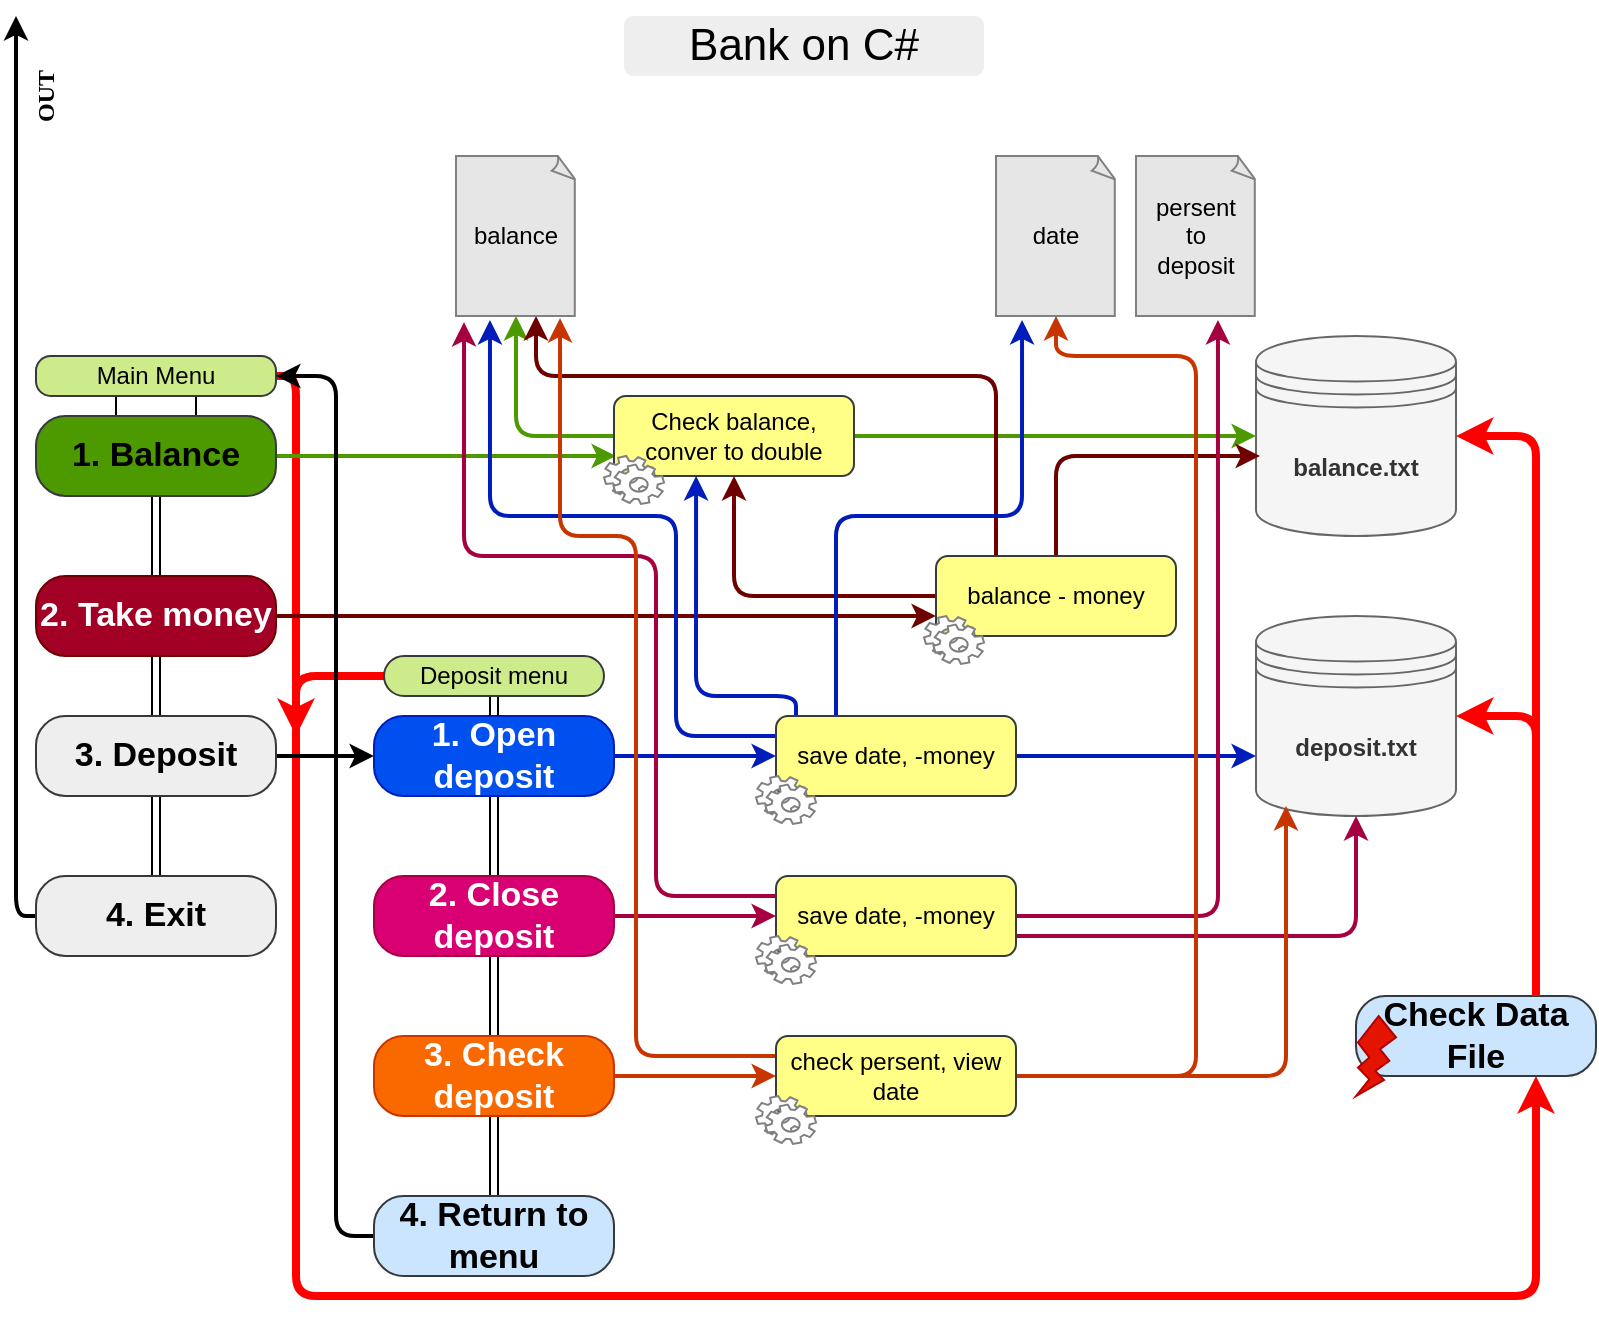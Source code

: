 <mxfile version="13.7.9" type="device"><diagram id="JnbjkiUutTowKNU_MYiC" name="Страница 1"><mxGraphModel dx="1086" dy="626" grid="1" gridSize="10" guides="1" tooltips="1" connect="1" arrows="1" fold="1" page="1" pageScale="1" pageWidth="827" pageHeight="1169" background="#FFFFFF" math="0" shadow="0"><root><mxCell id="0"/><mxCell id="1" parent="0"/><mxCell id="SeJ7ePCFr1LS5Wsz2EWt-1" value="&lt;font style=&quot;font-size: 22px&quot;&gt;Bank on C#&lt;/font&gt;" style="text;html=1;fillColor=#eeeeee;align=center;verticalAlign=middle;whiteSpace=wrap;resizeWidth=0;resizable=1;rounded=1;" parent="1" vertex="1"><mxGeometry x="324" y="10" width="180" height="30" as="geometry"/></mxCell><mxCell id="SeJ7ePCFr1LS5Wsz2EWt-7" style="edgeStyle=orthogonalEdgeStyle;shape=link;orthogonalLoop=1;jettySize=auto;html=1;width=40;" parent="1" source="SeJ7ePCFr1LS5Wsz2EWt-5" edge="1"><mxGeometry relative="1" as="geometry"><mxPoint x="90" y="240" as="targetPoint"/></mxGeometry></mxCell><mxCell id="BPeXn7dDIFRdm9jGsuSo-7" style="edgeStyle=orthogonalEdgeStyle;rounded=1;orthogonalLoop=1;jettySize=auto;html=1;strokeColor=#FF0000;strokeWidth=4;" edge="1" parent="1" source="SeJ7ePCFr1LS5Wsz2EWt-5"><mxGeometry relative="1" as="geometry"><mxPoint x="780" y="540" as="targetPoint"/><Array as="points"><mxPoint x="160" y="190"/><mxPoint x="160" y="650"/><mxPoint x="780" y="650"/></Array></mxGeometry></mxCell><mxCell id="SeJ7ePCFr1LS5Wsz2EWt-5" value="Main Menu" style="shape=ext;html=1;whiteSpace=wrap;arcSize=37;fillColor=#cdeb8b;strokeWidth=1;strokeColor=#36393d;rounded=1;" parent="1" vertex="1"><mxGeometry x="30" y="180" width="120" height="20" as="geometry"/></mxCell><mxCell id="SeJ7ePCFr1LS5Wsz2EWt-9" style="edgeStyle=orthogonalEdgeStyle;orthogonalLoop=1;jettySize=auto;html=1;fillColor=#cdeb8b;strokeWidth=2;strokeColor=#4D9900;" parent="1" source="SeJ7ePCFr1LS5Wsz2EWt-8" edge="1"><mxGeometry relative="1" as="geometry"><mxPoint x="320" y="230" as="targetPoint"/></mxGeometry></mxCell><mxCell id="SeJ7ePCFr1LS5Wsz2EWt-27" style="edgeStyle=orthogonalEdgeStyle;orthogonalLoop=1;jettySize=auto;html=1;shape=link;" parent="1" source="SeJ7ePCFr1LS5Wsz2EWt-8" target="SeJ7ePCFr1LS5Wsz2EWt-10" edge="1"><mxGeometry relative="1" as="geometry"/></mxCell><mxCell id="SeJ7ePCFr1LS5Wsz2EWt-8" value="&lt;b&gt;&lt;font style=&quot;font-size: 17px&quot;&gt;1. Balance&lt;/font&gt;&lt;/b&gt;" style="shape=ext;html=1;whiteSpace=wrap;arcSize=37;strokeWidth=1;strokeColor=#36393d;fillColor=#4D9900;rounded=1;" parent="1" vertex="1"><mxGeometry x="30" y="210" width="120" height="40" as="geometry"/></mxCell><mxCell id="SeJ7ePCFr1LS5Wsz2EWt-23" style="edgeStyle=orthogonalEdgeStyle;orthogonalLoop=1;jettySize=auto;html=1;entryX=0;entryY=0.75;entryDx=0;entryDy=0;strokeWidth=2;strokeColor=#6F0000;fillColor=#a20025;" parent="1" source="SeJ7ePCFr1LS5Wsz2EWt-10" target="SeJ7ePCFr1LS5Wsz2EWt-36" edge="1"><mxGeometry relative="1" as="geometry"><mxPoint x="470" y="310" as="targetPoint"/></mxGeometry></mxCell><mxCell id="SeJ7ePCFr1LS5Wsz2EWt-28" style="edgeStyle=orthogonalEdgeStyle;shape=link;orthogonalLoop=1;jettySize=auto;html=1;entryX=0.5;entryY=0;entryDx=0;entryDy=0;" parent="1" source="SeJ7ePCFr1LS5Wsz2EWt-10" target="SeJ7ePCFr1LS5Wsz2EWt-11" edge="1"><mxGeometry relative="1" as="geometry"/></mxCell><mxCell id="SeJ7ePCFr1LS5Wsz2EWt-10" value="&lt;b&gt;&lt;font style=&quot;font-size: 17px&quot;&gt;2. Take money&lt;/font&gt;&lt;/b&gt;" style="shape=ext;html=1;whiteSpace=wrap;arcSize=37;strokeWidth=1;strokeColor=#6F0000;fillColor=#a20025;fontColor=#ffffff;rounded=1;" parent="1" vertex="1"><mxGeometry x="30" y="290" width="120" height="40" as="geometry"/></mxCell><mxCell id="SeJ7ePCFr1LS5Wsz2EWt-19" style="edgeStyle=orthogonalEdgeStyle;orthogonalLoop=1;jettySize=auto;html=1;entryX=0;entryY=0.5;entryDx=0;entryDy=0;strokeWidth=2;" parent="1" source="SeJ7ePCFr1LS5Wsz2EWt-11" target="SeJ7ePCFr1LS5Wsz2EWt-18" edge="1"><mxGeometry relative="1" as="geometry"/></mxCell><mxCell id="SeJ7ePCFr1LS5Wsz2EWt-29" style="edgeStyle=orthogonalEdgeStyle;shape=link;orthogonalLoop=1;jettySize=auto;html=1;" parent="1" source="SeJ7ePCFr1LS5Wsz2EWt-11" target="SeJ7ePCFr1LS5Wsz2EWt-12" edge="1"><mxGeometry relative="1" as="geometry"/></mxCell><mxCell id="SeJ7ePCFr1LS5Wsz2EWt-11" value="&lt;b&gt;&lt;font style=&quot;font-size: 17px&quot;&gt;3. Deposit&lt;/font&gt;&lt;/b&gt;" style="shape=ext;html=1;whiteSpace=wrap;arcSize=37;fillColor=#eeeeee;strokeWidth=1;strokeColor=#36393d;rounded=1;" parent="1" vertex="1"><mxGeometry x="30" y="360" width="120" height="40" as="geometry"/></mxCell><mxCell id="SeJ7ePCFr1LS5Wsz2EWt-13" style="edgeStyle=orthogonalEdgeStyle;orthogonalLoop=1;jettySize=auto;html=1;strokeWidth=2;" parent="1" source="SeJ7ePCFr1LS5Wsz2EWt-12" edge="1"><mxGeometry relative="1" as="geometry"><mxPoint x="20" y="10" as="targetPoint"/><Array as="points"><mxPoint x="20" y="460"/></Array></mxGeometry></mxCell><mxCell id="SeJ7ePCFr1LS5Wsz2EWt-12" value="&lt;b&gt;&lt;font style=&quot;font-size: 17px&quot;&gt;4. Exit&lt;/font&gt;&lt;/b&gt;" style="shape=ext;html=1;whiteSpace=wrap;arcSize=37;fillColor=#eeeeee;strokeWidth=1;strokeColor=#36393d;rounded=1;" parent="1" vertex="1"><mxGeometry x="30" y="440" width="120" height="40" as="geometry"/></mxCell><mxCell id="SeJ7ePCFr1LS5Wsz2EWt-16" value="&lt;b&gt;balance.txt&lt;/b&gt;" style="shape=datastore;whiteSpace=wrap;html=1;strokeColor=#666666;strokeWidth=1;fillColor=#f5f5f5;fontColor=#333333;rounded=1;" parent="1" vertex="1"><mxGeometry x="640" y="170" width="100" height="100" as="geometry"/></mxCell><mxCell id="SeJ7ePCFr1LS5Wsz2EWt-17" value="&lt;b&gt;deposit.txt&lt;/b&gt;" style="shape=datastore;whiteSpace=wrap;html=1;strokeColor=#666666;strokeWidth=1;fillColor=#f5f5f5;fontColor=#333333;rounded=1;" parent="1" vertex="1"><mxGeometry x="640" y="310" width="100" height="100" as="geometry"/></mxCell><mxCell id="SeJ7ePCFr1LS5Wsz2EWt-40" style="edgeStyle=orthogonalEdgeStyle;orthogonalLoop=1;jettySize=auto;html=1;entryX=0.5;entryY=0;entryDx=0;entryDy=0;shape=link;" parent="1" source="SeJ7ePCFr1LS5Wsz2EWt-18" target="SeJ7ePCFr1LS5Wsz2EWt-30" edge="1"><mxGeometry relative="1" as="geometry"/></mxCell><mxCell id="SeJ7ePCFr1LS5Wsz2EWt-47" style="edgeStyle=orthogonalEdgeStyle;orthogonalLoop=1;jettySize=auto;html=1;entryX=0;entryY=0.5;entryDx=0;entryDy=0;strokeColor=#001DBC;strokeWidth=2;fillColor=#0050ef;" parent="1" source="SeJ7ePCFr1LS5Wsz2EWt-18" target="SeJ7ePCFr1LS5Wsz2EWt-45" edge="1"><mxGeometry relative="1" as="geometry"/></mxCell><mxCell id="SeJ7ePCFr1LS5Wsz2EWt-18" value="&lt;b&gt;&lt;font style=&quot;font-size: 17px&quot;&gt;1. Open deposit&lt;/font&gt;&lt;/b&gt;" style="shape=ext;html=1;whiteSpace=wrap;arcSize=37;fillColor=#0050ef;strokeWidth=1;strokeColor=#001DBC;fontColor=#ffffff;rounded=1;" parent="1" vertex="1"><mxGeometry x="199" y="360" width="120" height="40" as="geometry"/></mxCell><mxCell id="SeJ7ePCFr1LS5Wsz2EWt-22" style="edgeStyle=orthogonalEdgeStyle;orthogonalLoop=1;jettySize=auto;html=1;shape=link;" parent="1" source="SeJ7ePCFr1LS5Wsz2EWt-21" target="SeJ7ePCFr1LS5Wsz2EWt-18" edge="1"><mxGeometry relative="1" as="geometry"/></mxCell><mxCell id="BPeXn7dDIFRdm9jGsuSo-8" style="edgeStyle=orthogonalEdgeStyle;rounded=1;orthogonalLoop=1;jettySize=auto;html=1;strokeColor=#FF0000;strokeWidth=4;" edge="1" parent="1" source="SeJ7ePCFr1LS5Wsz2EWt-21"><mxGeometry relative="1" as="geometry"><mxPoint x="160" y="370" as="targetPoint"/><Array as="points"><mxPoint x="160" y="340"/></Array></mxGeometry></mxCell><mxCell id="SeJ7ePCFr1LS5Wsz2EWt-21" value="&lt;font style=&quot;font-size: 12px&quot;&gt;Deposit menu&lt;/font&gt;" style="text;html=1;fillColor=#cdeb8b;align=center;verticalAlign=middle;whiteSpace=wrap;resizeWidth=0;resizable=1;glass=0;arcSize=50;strokeColor=#36393d;rounded=1;" parent="1" vertex="1"><mxGeometry x="204" y="330" width="110" height="20" as="geometry"/></mxCell><mxCell id="SeJ7ePCFr1LS5Wsz2EWt-32" style="edgeStyle=orthogonalEdgeStyle;orthogonalLoop=1;jettySize=auto;html=1;entryX=0;entryY=0.5;entryDx=0;entryDy=0;strokeWidth=2;strokeColor=#4D9900;" parent="1" source="SeJ7ePCFr1LS5Wsz2EWt-24" target="SeJ7ePCFr1LS5Wsz2EWt-16" edge="1"><mxGeometry relative="1" as="geometry"><mxPoint x="630" y="230" as="targetPoint"/></mxGeometry></mxCell><mxCell id="SeJ7ePCFr1LS5Wsz2EWt-52" style="edgeStyle=orthogonalEdgeStyle;orthogonalLoop=1;jettySize=auto;html=1;entryX=0.5;entryY=1;entryDx=0;entryDy=0;entryPerimeter=0;strokeColor=#4D9900;strokeWidth=2;" parent="1" source="SeJ7ePCFr1LS5Wsz2EWt-24" target="SeJ7ePCFr1LS5Wsz2EWt-51" edge="1"><mxGeometry relative="1" as="geometry"/></mxCell><mxCell id="SeJ7ePCFr1LS5Wsz2EWt-24" value="Check balance,&lt;br&gt;conver to double" style="shape=ext;html=1;whiteSpace=wrap;glass=0;strokeColor=#36393d;strokeWidth=1;fillColor=#ffff88;rounded=1;" parent="1" vertex="1"><mxGeometry x="319" y="200" width="120" height="40" as="geometry"/></mxCell><mxCell id="SeJ7ePCFr1LS5Wsz2EWt-26" value="" style="shape=mxgraph.bpmn.service_task;html=1;outlineConnect=0;glass=0;strokeColor=#808080;strokeWidth=1;gradientColor=none;rounded=1;" parent="1" vertex="1"><mxGeometry x="314" y="230" width="30" height="24" as="geometry"/></mxCell><mxCell id="SeJ7ePCFr1LS5Wsz2EWt-41" style="edgeStyle=orthogonalEdgeStyle;orthogonalLoop=1;jettySize=auto;html=1;entryX=0.5;entryY=0;entryDx=0;entryDy=0;shape=link;" parent="1" source="SeJ7ePCFr1LS5Wsz2EWt-30" target="SeJ7ePCFr1LS5Wsz2EWt-31" edge="1"><mxGeometry relative="1" as="geometry"/></mxCell><mxCell id="SeJ7ePCFr1LS5Wsz2EWt-69" style="edgeStyle=orthogonalEdgeStyle;orthogonalLoop=1;jettySize=auto;html=1;entryX=0;entryY=0.5;entryDx=0;entryDy=0;strokeColor=#A50040;strokeWidth=2;fillColor=#d80073;" parent="1" source="SeJ7ePCFr1LS5Wsz2EWt-30" target="SeJ7ePCFr1LS5Wsz2EWt-59" edge="1"><mxGeometry relative="1" as="geometry"/></mxCell><mxCell id="SeJ7ePCFr1LS5Wsz2EWt-30" value="&lt;b&gt;&lt;font style=&quot;font-size: 17px&quot;&gt;2. Close deposit&lt;/font&gt;&lt;/b&gt;" style="shape=ext;html=1;whiteSpace=wrap;arcSize=37;strokeWidth=1;strokeColor=#A50040;fontColor=#ffffff;fillColor=#d80073;rounded=1;" parent="1" vertex="1"><mxGeometry x="199" y="440" width="120" height="40" as="geometry"/></mxCell><mxCell id="SeJ7ePCFr1LS5Wsz2EWt-43" style="edgeStyle=orthogonalEdgeStyle;shape=link;orthogonalLoop=1;jettySize=auto;html=1;entryX=0.5;entryY=0;entryDx=0;entryDy=0;" parent="1" source="SeJ7ePCFr1LS5Wsz2EWt-31" target="SeJ7ePCFr1LS5Wsz2EWt-42" edge="1"><mxGeometry relative="1" as="geometry"/></mxCell><mxCell id="SeJ7ePCFr1LS5Wsz2EWt-63" style="edgeStyle=orthogonalEdgeStyle;orthogonalLoop=1;jettySize=auto;html=1;entryX=0;entryY=0.5;entryDx=0;entryDy=0;strokeColor=#C73500;strokeWidth=2;fillColor=#fa6800;" parent="1" source="SeJ7ePCFr1LS5Wsz2EWt-31" target="SeJ7ePCFr1LS5Wsz2EWt-61" edge="1"><mxGeometry relative="1" as="geometry"/></mxCell><mxCell id="SeJ7ePCFr1LS5Wsz2EWt-31" value="&lt;b&gt;&lt;font style=&quot;font-size: 17px&quot;&gt;3. Check deposit&lt;/font&gt;&lt;/b&gt;" style="shape=ext;html=1;whiteSpace=wrap;arcSize=37;fillColor=#fa6800;strokeWidth=1;strokeColor=#C73500;fontColor=#ffffff;rounded=1;" parent="1" vertex="1"><mxGeometry x="199" y="520" width="120" height="40" as="geometry"/></mxCell><mxCell id="SeJ7ePCFr1LS5Wsz2EWt-38" style="edgeStyle=orthogonalEdgeStyle;orthogonalLoop=1;jettySize=auto;html=1;strokeWidth=2;strokeColor=#6F0000;fillColor=#a20025;" parent="1" source="SeJ7ePCFr1LS5Wsz2EWt-36" target="SeJ7ePCFr1LS5Wsz2EWt-24" edge="1"><mxGeometry relative="1" as="geometry"/></mxCell><mxCell id="SeJ7ePCFr1LS5Wsz2EWt-39" style="edgeStyle=orthogonalEdgeStyle;orthogonalLoop=1;jettySize=auto;html=1;strokeWidth=2;strokeColor=#6F0000;entryX=0.02;entryY=0.6;entryDx=0;entryDy=0;entryPerimeter=0;fillColor=#a20025;" parent="1" source="SeJ7ePCFr1LS5Wsz2EWt-36" target="SeJ7ePCFr1LS5Wsz2EWt-16" edge="1"><mxGeometry relative="1" as="geometry"><mxPoint x="620" y="230" as="targetPoint"/><Array as="points"><mxPoint x="540" y="230"/></Array></mxGeometry></mxCell><mxCell id="SeJ7ePCFr1LS5Wsz2EWt-54" style="edgeStyle=orthogonalEdgeStyle;orthogonalLoop=1;jettySize=auto;html=1;exitX=0.25;exitY=0;exitDx=0;exitDy=0;strokeWidth=2;strokeColor=#6F0000;fillColor=#a20025;" parent="1" source="SeJ7ePCFr1LS5Wsz2EWt-36" edge="1"><mxGeometry relative="1" as="geometry"><mxPoint x="280" y="160" as="targetPoint"/><Array as="points"><mxPoint x="510" y="190"/><mxPoint x="280" y="190"/><mxPoint x="280" y="161"/></Array></mxGeometry></mxCell><mxCell id="SeJ7ePCFr1LS5Wsz2EWt-36" value="balance - money" style="shape=ext;html=1;whiteSpace=wrap;glass=0;strokeWidth=1;fillColor=#ffff88;strokeColor=#36393d;rounded=1;" parent="1" vertex="1"><mxGeometry x="480" y="280" width="120" height="40" as="geometry"/></mxCell><mxCell id="SeJ7ePCFr1LS5Wsz2EWt-37" value="" style="shape=mxgraph.bpmn.service_task;html=1;outlineConnect=0;glass=0;strokeColor=#808080;strokeWidth=1;gradientColor=none;rounded=1;" parent="1" vertex="1"><mxGeometry x="474" y="310" width="30" height="24" as="geometry"/></mxCell><mxCell id="SeJ7ePCFr1LS5Wsz2EWt-44" style="edgeStyle=orthogonalEdgeStyle;orthogonalLoop=1;jettySize=auto;html=1;entryX=1;entryY=0.5;entryDx=0;entryDy=0;strokeWidth=2;" parent="1" source="SeJ7ePCFr1LS5Wsz2EWt-42" target="SeJ7ePCFr1LS5Wsz2EWt-5" edge="1"><mxGeometry relative="1" as="geometry"><Array as="points"><mxPoint x="180" y="620"/><mxPoint x="180" y="190"/></Array></mxGeometry></mxCell><mxCell id="SeJ7ePCFr1LS5Wsz2EWt-42" value="&lt;b&gt;&lt;font style=&quot;font-size: 17px&quot;&gt;4. Return to menu&lt;/font&gt;&lt;/b&gt;" style="shape=ext;html=1;whiteSpace=wrap;arcSize=37;fillColor=#cce5ff;strokeWidth=1;strokeColor=#36393d;rounded=1;" parent="1" vertex="1"><mxGeometry x="199" y="600" width="120" height="40" as="geometry"/></mxCell><mxCell id="SeJ7ePCFr1LS5Wsz2EWt-49" style="edgeStyle=orthogonalEdgeStyle;orthogonalLoop=1;jettySize=auto;html=1;entryX=0;entryY=0.7;entryDx=0;entryDy=0;strokeWidth=2;fillColor=#0050ef;strokeColor=#001DBC;" parent="1" source="SeJ7ePCFr1LS5Wsz2EWt-45" target="SeJ7ePCFr1LS5Wsz2EWt-17" edge="1"><mxGeometry relative="1" as="geometry"/></mxCell><mxCell id="SeJ7ePCFr1LS5Wsz2EWt-50" style="edgeStyle=orthogonalEdgeStyle;orthogonalLoop=1;jettySize=auto;html=1;entryX=0.342;entryY=1;entryDx=0;entryDy=0;entryPerimeter=0;fillColor=#0050ef;strokeColor=#001DBC;strokeWidth=2;" parent="1" source="SeJ7ePCFr1LS5Wsz2EWt-45" target="SeJ7ePCFr1LS5Wsz2EWt-24" edge="1"><mxGeometry relative="1" as="geometry"><Array as="points"><mxPoint x="410" y="350"/><mxPoint x="360" y="350"/></Array></mxGeometry></mxCell><mxCell id="SeJ7ePCFr1LS5Wsz2EWt-57" style="edgeStyle=orthogonalEdgeStyle;orthogonalLoop=1;jettySize=auto;html=1;exitX=0;exitY=0.25;exitDx=0;exitDy=0;entryX=0.283;entryY=1.025;entryDx=0;entryDy=0;entryPerimeter=0;strokeColor=#001DBC;strokeWidth=2;fillColor=#0050ef;" parent="1" source="SeJ7ePCFr1LS5Wsz2EWt-45" target="SeJ7ePCFr1LS5Wsz2EWt-51" edge="1"><mxGeometry relative="1" as="geometry"><Array as="points"><mxPoint x="350" y="370"/><mxPoint x="350" y="260"/><mxPoint x="257" y="260"/></Array></mxGeometry></mxCell><mxCell id="SeJ7ePCFr1LS5Wsz2EWt-65" style="edgeStyle=orthogonalEdgeStyle;orthogonalLoop=1;jettySize=auto;html=1;exitX=0.25;exitY=0;exitDx=0;exitDy=0;entryX=0.217;entryY=1.025;entryDx=0;entryDy=0;entryPerimeter=0;strokeColor=#001DBC;strokeWidth=2;fillColor=#0050ef;" parent="1" source="SeJ7ePCFr1LS5Wsz2EWt-45" target="SeJ7ePCFr1LS5Wsz2EWt-64" edge="1"><mxGeometry relative="1" as="geometry"/></mxCell><mxCell id="SeJ7ePCFr1LS5Wsz2EWt-45" value="save date, -money" style="shape=ext;html=1;whiteSpace=wrap;glass=0;strokeWidth=1;fillColor=#ffff88;strokeColor=#36393d;rounded=1;" parent="1" vertex="1"><mxGeometry x="400" y="360" width="120" height="40" as="geometry"/></mxCell><mxCell id="SeJ7ePCFr1LS5Wsz2EWt-46" value="" style="shape=mxgraph.bpmn.service_task;html=1;outlineConnect=0;glass=0;strokeColor=#808080;strokeWidth=1;gradientColor=none;rounded=1;" parent="1" vertex="1"><mxGeometry x="390" y="390" width="30" height="24" as="geometry"/></mxCell><mxCell id="SeJ7ePCFr1LS5Wsz2EWt-51" value="balance" style="whiteSpace=wrap;html=1;shape=mxgraph.basic.document;glass=0;strokeColor=#808080;strokeWidth=1;fillColor=#E6E6E6;gradientColor=none;rounded=1;" parent="1" vertex="1"><mxGeometry x="240" y="80" width="60" height="80" as="geometry"/></mxCell><mxCell id="SeJ7ePCFr1LS5Wsz2EWt-56" value="persent&lt;br&gt;to&lt;br&gt;deposit" style="whiteSpace=wrap;html=1;shape=mxgraph.basic.document;glass=0;strokeColor=#808080;strokeWidth=1;fillColor=#E6E6E6;gradientColor=none;rounded=1;" parent="1" vertex="1"><mxGeometry x="580" y="80" width="60" height="80" as="geometry"/></mxCell><mxCell id="SeJ7ePCFr1LS5Wsz2EWt-70" style="edgeStyle=orthogonalEdgeStyle;orthogonalLoop=1;jettySize=auto;html=1;exitX=0;exitY=0.25;exitDx=0;exitDy=0;entryX=0.067;entryY=1.038;entryDx=0;entryDy=0;entryPerimeter=0;strokeColor=#A50040;strokeWidth=2;fillColor=#d80073;" parent="1" source="SeJ7ePCFr1LS5Wsz2EWt-59" target="SeJ7ePCFr1LS5Wsz2EWt-51" edge="1"><mxGeometry relative="1" as="geometry"><Array as="points"><mxPoint x="340" y="450"/><mxPoint x="340" y="280"/><mxPoint x="244" y="280"/></Array></mxGeometry></mxCell><mxCell id="SeJ7ePCFr1LS5Wsz2EWt-73" style="edgeStyle=orthogonalEdgeStyle;orthogonalLoop=1;jettySize=auto;html=1;exitX=1;exitY=0.5;exitDx=0;exitDy=0;entryX=0.683;entryY=1.025;entryDx=0;entryDy=0;entryPerimeter=0;strokeColor=#A50040;strokeWidth=2;fillColor=#d80073;" parent="1" source="SeJ7ePCFr1LS5Wsz2EWt-59" target="SeJ7ePCFr1LS5Wsz2EWt-56" edge="1"><mxGeometry relative="1" as="geometry"><Array as="points"><mxPoint x="621" y="460"/></Array></mxGeometry></mxCell><mxCell id="SeJ7ePCFr1LS5Wsz2EWt-74" style="edgeStyle=orthogonalEdgeStyle;orthogonalLoop=1;jettySize=auto;html=1;exitX=1;exitY=0.75;exitDx=0;exitDy=0;strokeColor=#A50040;strokeWidth=2;fillColor=#d80073;" parent="1" source="SeJ7ePCFr1LS5Wsz2EWt-59" target="SeJ7ePCFr1LS5Wsz2EWt-17" edge="1"><mxGeometry relative="1" as="geometry"><Array as="points"><mxPoint x="690" y="470"/></Array></mxGeometry></mxCell><mxCell id="SeJ7ePCFr1LS5Wsz2EWt-59" value="save date, -money" style="shape=ext;html=1;whiteSpace=wrap;glass=0;strokeWidth=1;fillColor=#ffff88;strokeColor=#36393d;rounded=1;" parent="1" vertex="1"><mxGeometry x="400" y="440" width="120" height="40" as="geometry"/></mxCell><mxCell id="SeJ7ePCFr1LS5Wsz2EWt-60" value="" style="shape=mxgraph.bpmn.service_task;html=1;outlineConnect=0;glass=0;strokeColor=#808080;strokeWidth=1;gradientColor=none;rounded=1;" parent="1" vertex="1"><mxGeometry x="390" y="470" width="30" height="24" as="geometry"/></mxCell><mxCell id="SeJ7ePCFr1LS5Wsz2EWt-66" style="edgeStyle=orthogonalEdgeStyle;orthogonalLoop=1;jettySize=auto;html=1;strokeColor=#C73500;strokeWidth=2;entryX=0.5;entryY=1;entryDx=0;entryDy=0;entryPerimeter=0;fillColor=#fa6800;" parent="1" source="SeJ7ePCFr1LS5Wsz2EWt-61" target="SeJ7ePCFr1LS5Wsz2EWt-64" edge="1"><mxGeometry relative="1" as="geometry"><mxPoint x="540" y="170" as="targetPoint"/><Array as="points"><mxPoint x="610" y="540"/><mxPoint x="610" y="180"/><mxPoint x="540" y="180"/></Array></mxGeometry></mxCell><mxCell id="SeJ7ePCFr1LS5Wsz2EWt-67" style="edgeStyle=orthogonalEdgeStyle;orthogonalLoop=1;jettySize=auto;html=1;entryX=0.15;entryY=0.95;entryDx=0;entryDy=0;entryPerimeter=0;strokeColor=#C73500;strokeWidth=2;fillColor=#fa6800;" parent="1" source="SeJ7ePCFr1LS5Wsz2EWt-61" target="SeJ7ePCFr1LS5Wsz2EWt-17" edge="1"><mxGeometry relative="1" as="geometry"/></mxCell><mxCell id="SeJ7ePCFr1LS5Wsz2EWt-68" style="edgeStyle=orthogonalEdgeStyle;orthogonalLoop=1;jettySize=auto;html=1;exitX=0;exitY=0.25;exitDx=0;exitDy=0;entryX=0.867;entryY=1.013;entryDx=0;entryDy=0;entryPerimeter=0;strokeColor=#C73500;strokeWidth=2;fillColor=#fa6800;" parent="1" source="SeJ7ePCFr1LS5Wsz2EWt-61" target="SeJ7ePCFr1LS5Wsz2EWt-51" edge="1"><mxGeometry relative="1" as="geometry"><Array as="points"><mxPoint x="330" y="530"/><mxPoint x="330" y="270"/><mxPoint x="292" y="270"/></Array></mxGeometry></mxCell><mxCell id="SeJ7ePCFr1LS5Wsz2EWt-61" value="check persent, view date" style="shape=ext;html=1;whiteSpace=wrap;glass=0;strokeWidth=1;fillColor=#ffff88;strokeColor=#36393d;rounded=1;" parent="1" vertex="1"><mxGeometry x="400" y="520" width="120" height="40" as="geometry"/></mxCell><mxCell id="SeJ7ePCFr1LS5Wsz2EWt-62" value="" style="shape=mxgraph.bpmn.service_task;html=1;outlineConnect=0;glass=0;strokeColor=#808080;strokeWidth=1;gradientColor=none;rounded=1;" parent="1" vertex="1"><mxGeometry x="390" y="550" width="30" height="24" as="geometry"/></mxCell><mxCell id="SeJ7ePCFr1LS5Wsz2EWt-64" value="date" style="whiteSpace=wrap;html=1;shape=mxgraph.basic.document;glass=0;strokeColor=#808080;strokeWidth=1;fillColor=#E6E6E6;gradientColor=none;rounded=1;" parent="1" vertex="1"><mxGeometry x="510" y="80" width="60" height="80" as="geometry"/></mxCell><mxCell id="BPeXn7dDIFRdm9jGsuSo-4" value="" style="group" vertex="1" connectable="0" parent="1"><mxGeometry x="690" y="500" width="120" height="50" as="geometry"/></mxCell><mxCell id="BPeXn7dDIFRdm9jGsuSo-3" value="&lt;b&gt;&lt;font style=&quot;font-size: 17px&quot;&gt;Check Data&lt;br&gt;File&lt;br&gt;&lt;/font&gt;&lt;/b&gt;" style="shape=ext;html=1;whiteSpace=wrap;arcSize=37;fillColor=#cce5ff;strokeWidth=1;strokeColor=#36393d;rounded=1;" vertex="1" parent="BPeXn7dDIFRdm9jGsuSo-4"><mxGeometry width="120" height="40" as="geometry"/></mxCell><mxCell id="BPeXn7dDIFRdm9jGsuSo-2" value="" style="verticalLabelPosition=bottom;verticalAlign=top;html=1;shape=mxgraph.basic.flash;fillColor=#e51400;strokeColor=#B20000;fontColor=#ffffff;" vertex="1" parent="BPeXn7dDIFRdm9jGsuSo-4"><mxGeometry y="10" width="20" height="40" as="geometry"/></mxCell><mxCell id="BPeXn7dDIFRdm9jGsuSo-5" style="edgeStyle=orthogonalEdgeStyle;rounded=1;orthogonalLoop=1;jettySize=auto;html=1;entryX=1;entryY=0.5;entryDx=0;entryDy=0;strokeWidth=4;strokeColor=#FF0000;" edge="1" parent="1" source="BPeXn7dDIFRdm9jGsuSo-3" target="SeJ7ePCFr1LS5Wsz2EWt-17"><mxGeometry relative="1" as="geometry"><mxPoint x="780" y="360" as="targetPoint"/><Array as="points"><mxPoint x="780" y="360"/></Array></mxGeometry></mxCell><mxCell id="BPeXn7dDIFRdm9jGsuSo-6" style="edgeStyle=orthogonalEdgeStyle;rounded=1;orthogonalLoop=1;jettySize=auto;html=1;strokeColor=#FF0000;strokeWidth=4;entryX=1;entryY=0.5;entryDx=0;entryDy=0;" edge="1" parent="1" source="BPeXn7dDIFRdm9jGsuSo-3" target="SeJ7ePCFr1LS5Wsz2EWt-16"><mxGeometry relative="1" as="geometry"><mxPoint x="780" y="220" as="targetPoint"/><Array as="points"><mxPoint x="780" y="220"/></Array></mxGeometry></mxCell><mxCell id="BPeXn7dDIFRdm9jGsuSo-9" value="&lt;b&gt;&lt;font face=&quot;Tahoma&quot;&gt;OUT&lt;/font&gt;&lt;/b&gt;" style="text;html=1;strokeColor=none;fillColor=none;align=center;verticalAlign=middle;whiteSpace=wrap;rounded=0;rotation=-90;strokeWidth=1;" vertex="1" parent="1"><mxGeometry x="10" y="40" width="50" height="20" as="geometry"/></mxCell></root></mxGraphModel></diagram></mxfile>